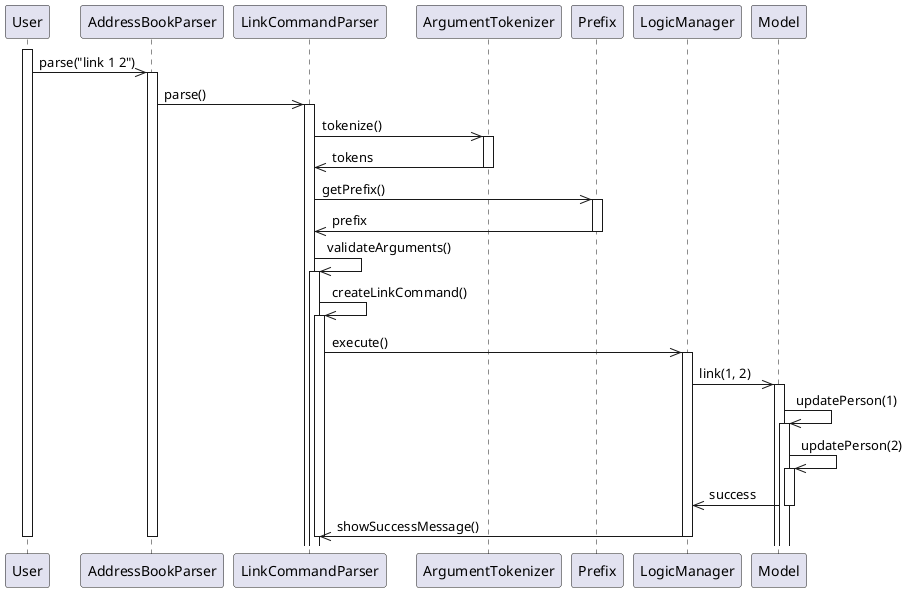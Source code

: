 @startuml
participant User as "User"
participant AddressBookParser as "AddressBookParser"
participant LinkCommandParser as "LinkCommandParser"
participant ArgumentTokenizer as "ArgumentTokenizer"
participant Prefix as "Prefix"
participant LogicManager as "LogicManager"
participant Model as "Model"

activate User
User ->> AddressBookParser: parse("link 1 2")
activate AddressBookParser
AddressBookParser ->> LinkCommandParser: parse()
activate LinkCommandParser
LinkCommandParser ->> ArgumentTokenizer: tokenize()
activate ArgumentTokenizer
ArgumentTokenizer ->> LinkCommandParser: tokens
deactivate ArgumentTokenizer
LinkCommandParser ->> Prefix: getPrefix()
activate Prefix
Prefix ->> LinkCommandParser: prefix
deactivate Prefix
LinkCommandParser ->> LinkCommandParser: validateArguments()
activate LinkCommandParser
LinkCommandParser ->> LinkCommandParser: createLinkCommand()
activate LinkCommandParser
LinkCommandParser ->> LogicManager: execute()
activate LogicManager
LogicManager ->> Model: link(1, 2)
activate Model
Model ->> Model: updatePerson(1)
activate Model
Model ->> Model: updatePerson(2)
activate Model
Model ->> LogicManager: success
deactivate Model
LogicManager ->> LinkCommandParser: showSuccessMessage()
deactivate LogicManager
deactivate LinkCommandParser
deactivate AddressBookParser
deactivate User
@enduml
